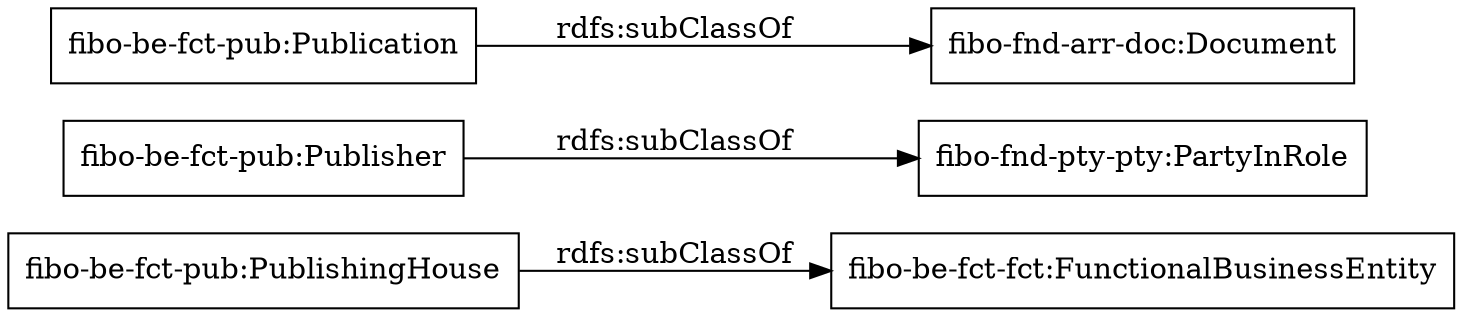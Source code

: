 digraph ar2dtool_diagram { 
rankdir=LR;
size="1000"
node [shape = rectangle, color="black"]; "fibo-be-fct-pub:PublishingHouse" "fibo-be-fct-pub:Publisher" "fibo-be-fct-pub:Publication" ; /*classes style*/
	"fibo-be-fct-pub:PublishingHouse" -> "fibo-be-fct-fct:FunctionalBusinessEntity" [ label = "rdfs:subClassOf" ];
	"fibo-be-fct-pub:Publisher" -> "fibo-fnd-pty-pty:PartyInRole" [ label = "rdfs:subClassOf" ];
	"fibo-be-fct-pub:Publication" -> "fibo-fnd-arr-doc:Document" [ label = "rdfs:subClassOf" ];

}
